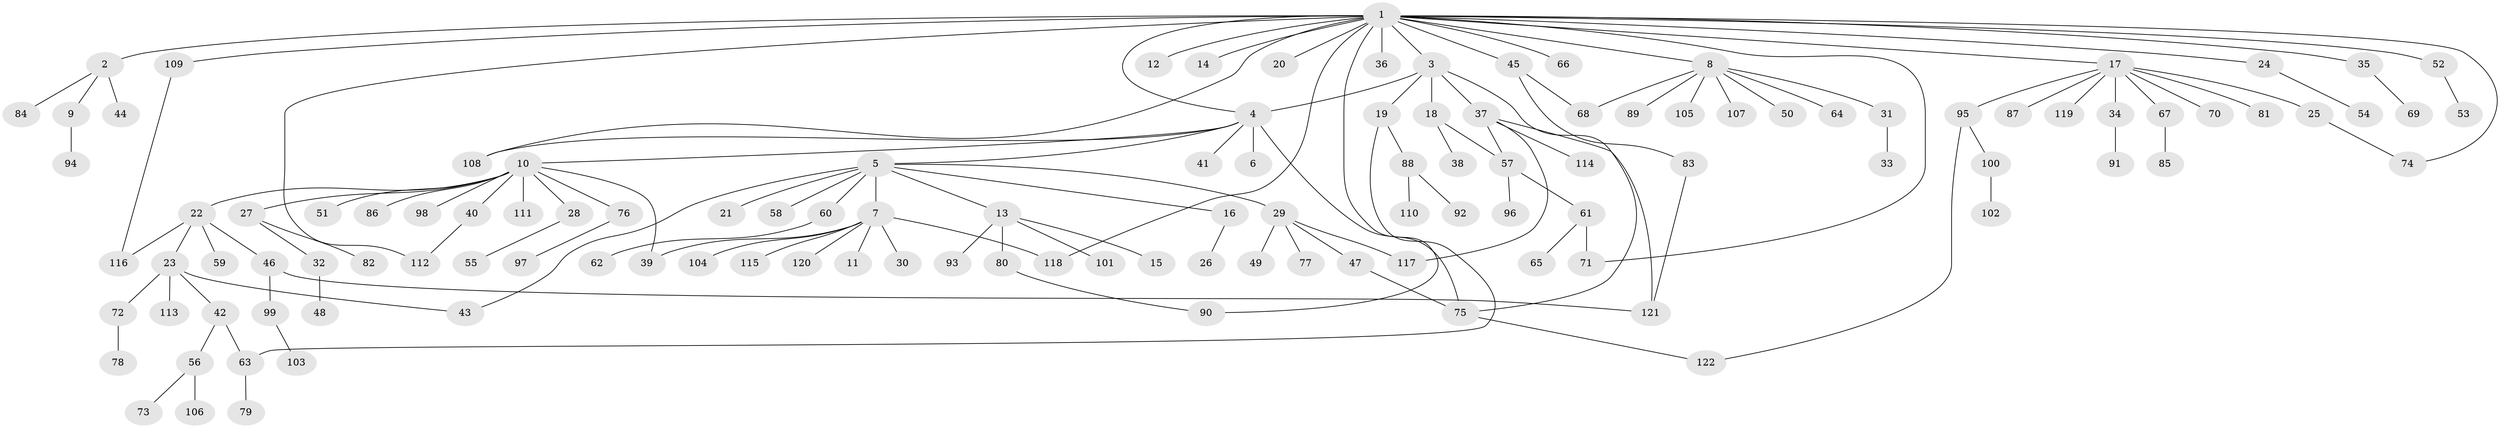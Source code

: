 // Generated by graph-tools (version 1.1) at 2025/35/03/09/25 02:35:37]
// undirected, 122 vertices, 140 edges
graph export_dot {
graph [start="1"]
  node [color=gray90,style=filled];
  1;
  2;
  3;
  4;
  5;
  6;
  7;
  8;
  9;
  10;
  11;
  12;
  13;
  14;
  15;
  16;
  17;
  18;
  19;
  20;
  21;
  22;
  23;
  24;
  25;
  26;
  27;
  28;
  29;
  30;
  31;
  32;
  33;
  34;
  35;
  36;
  37;
  38;
  39;
  40;
  41;
  42;
  43;
  44;
  45;
  46;
  47;
  48;
  49;
  50;
  51;
  52;
  53;
  54;
  55;
  56;
  57;
  58;
  59;
  60;
  61;
  62;
  63;
  64;
  65;
  66;
  67;
  68;
  69;
  70;
  71;
  72;
  73;
  74;
  75;
  76;
  77;
  78;
  79;
  80;
  81;
  82;
  83;
  84;
  85;
  86;
  87;
  88;
  89;
  90;
  91;
  92;
  93;
  94;
  95;
  96;
  97;
  98;
  99;
  100;
  101;
  102;
  103;
  104;
  105;
  106;
  107;
  108;
  109;
  110;
  111;
  112;
  113;
  114;
  115;
  116;
  117;
  118;
  119;
  120;
  121;
  122;
  1 -- 2;
  1 -- 3;
  1 -- 4;
  1 -- 8;
  1 -- 12;
  1 -- 14;
  1 -- 17;
  1 -- 20;
  1 -- 24;
  1 -- 35;
  1 -- 36;
  1 -- 45;
  1 -- 52;
  1 -- 66;
  1 -- 71;
  1 -- 74;
  1 -- 90;
  1 -- 108;
  1 -- 109;
  1 -- 112;
  1 -- 118;
  2 -- 9;
  2 -- 44;
  2 -- 84;
  3 -- 4;
  3 -- 18;
  3 -- 19;
  3 -- 37;
  3 -- 75;
  4 -- 5;
  4 -- 6;
  4 -- 10;
  4 -- 41;
  4 -- 75;
  4 -- 108;
  5 -- 7;
  5 -- 13;
  5 -- 16;
  5 -- 21;
  5 -- 29;
  5 -- 43;
  5 -- 58;
  5 -- 60;
  7 -- 11;
  7 -- 30;
  7 -- 39;
  7 -- 104;
  7 -- 115;
  7 -- 118;
  7 -- 120;
  8 -- 31;
  8 -- 50;
  8 -- 64;
  8 -- 68;
  8 -- 89;
  8 -- 105;
  8 -- 107;
  9 -- 94;
  10 -- 22;
  10 -- 27;
  10 -- 28;
  10 -- 39;
  10 -- 40;
  10 -- 51;
  10 -- 76;
  10 -- 86;
  10 -- 98;
  10 -- 111;
  13 -- 15;
  13 -- 80;
  13 -- 93;
  13 -- 101;
  16 -- 26;
  17 -- 25;
  17 -- 34;
  17 -- 67;
  17 -- 70;
  17 -- 81;
  17 -- 87;
  17 -- 95;
  17 -- 119;
  18 -- 38;
  18 -- 57;
  19 -- 63;
  19 -- 88;
  22 -- 23;
  22 -- 46;
  22 -- 59;
  22 -- 116;
  23 -- 42;
  23 -- 43;
  23 -- 72;
  23 -- 113;
  24 -- 54;
  25 -- 74;
  27 -- 32;
  27 -- 82;
  28 -- 55;
  29 -- 47;
  29 -- 49;
  29 -- 77;
  29 -- 117;
  31 -- 33;
  32 -- 48;
  34 -- 91;
  35 -- 69;
  37 -- 57;
  37 -- 114;
  37 -- 117;
  37 -- 121;
  40 -- 112;
  42 -- 56;
  42 -- 63;
  45 -- 68;
  45 -- 83;
  46 -- 99;
  46 -- 121;
  47 -- 75;
  52 -- 53;
  56 -- 73;
  56 -- 106;
  57 -- 61;
  57 -- 96;
  60 -- 62;
  61 -- 65;
  61 -- 71;
  63 -- 79;
  67 -- 85;
  72 -- 78;
  75 -- 122;
  76 -- 97;
  80 -- 90;
  83 -- 121;
  88 -- 92;
  88 -- 110;
  95 -- 100;
  95 -- 122;
  99 -- 103;
  100 -- 102;
  109 -- 116;
}
